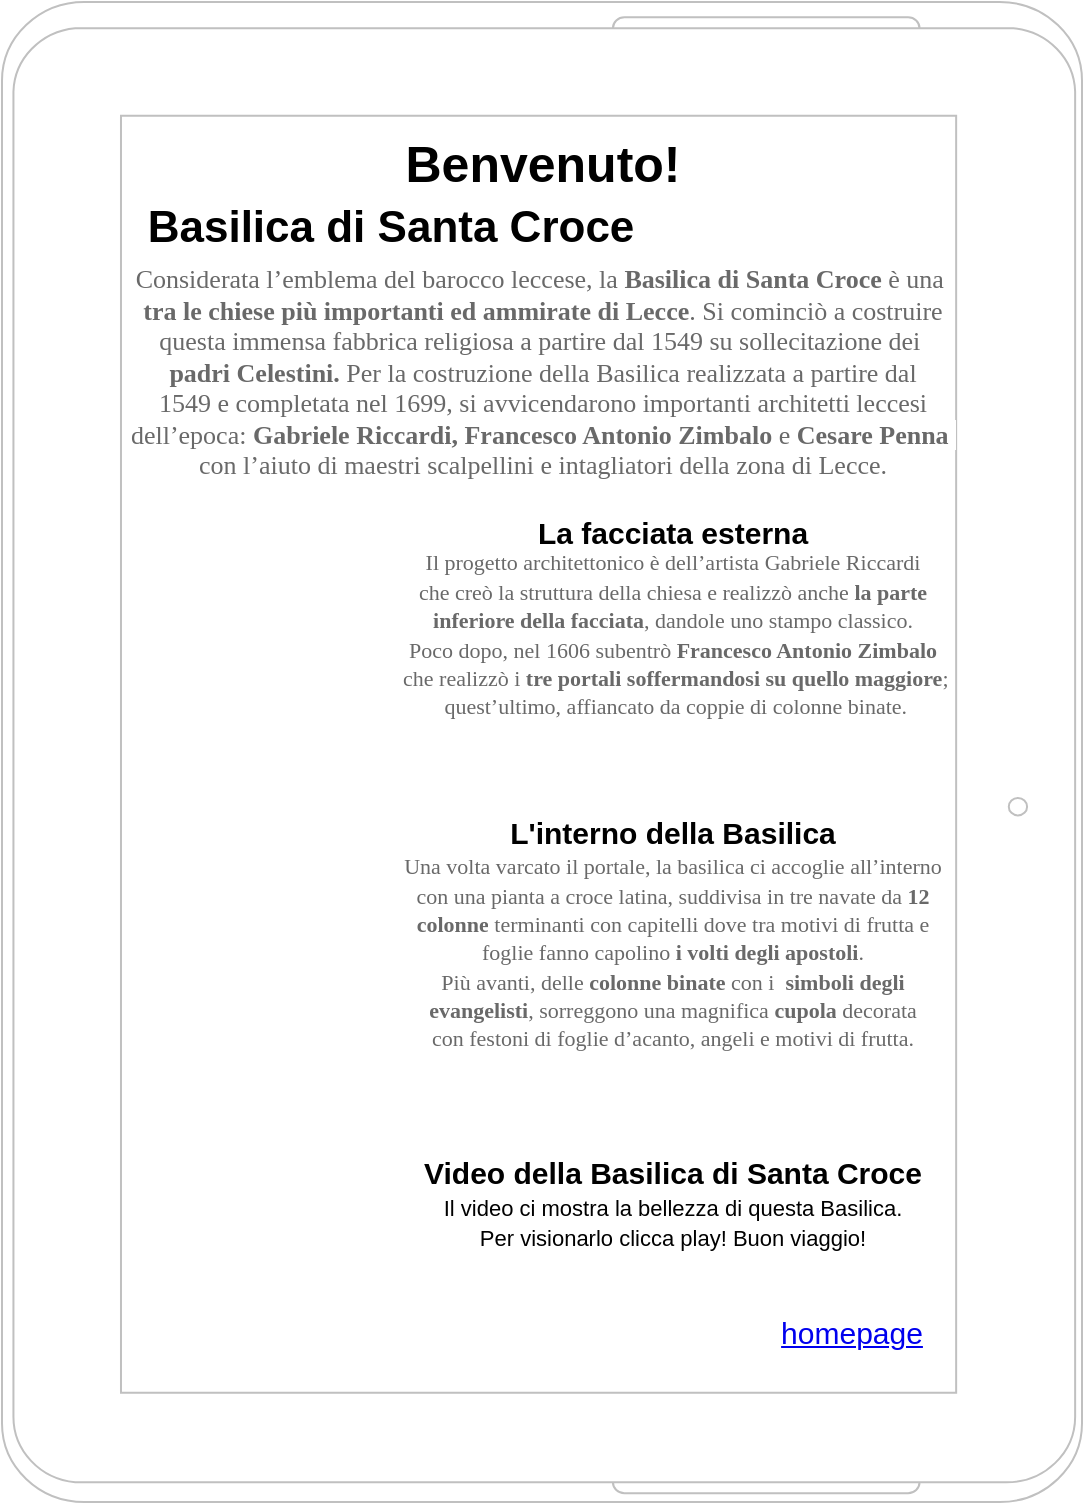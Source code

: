 <mxfile version="14.4.3" type="github">
  <diagram id="eXF1MOfVq8h1YnBQ9vYL" name="Page-1">
    <mxGraphModel dx="868" dy="1651" grid="1" gridSize="10" guides="1" tooltips="1" connect="1" arrows="1" fold="1" page="1" pageScale="1" pageWidth="827" pageHeight="1169" math="0" shadow="0">
      <root>
        <mxCell id="0" />
        <mxCell id="1" parent="0" />
        <mxCell id="5MQcyXiMhIROIPX3yQn8-9" value="" style="verticalLabelPosition=bottom;verticalAlign=top;html=1;shadow=0;dashed=0;strokeWidth=1;shape=mxgraph.android.tab2;strokeColor=#c0c0c0;" parent="1" vertex="1">
          <mxGeometry x="90" y="-855" width="540" height="750" as="geometry" />
        </mxCell>
        <mxCell id="5MQcyXiMhIROIPX3yQn8-10" value="&lt;font&gt;&lt;b&gt;&lt;br&gt;&lt;font style=&quot;font-size: 22px&quot;&gt;Basilica di Santa Croce&lt;/font&gt;&lt;/b&gt;&lt;/font&gt;" style="text;html=1;resizable=0;autosize=1;align=center;verticalAlign=middle;points=[];fillColor=none;strokeColor=none;rounded=0;" parent="1" vertex="1">
          <mxGeometry x="154" y="-770" width="260" height="40" as="geometry" />
        </mxCell>
        <mxCell id="5MQcyXiMhIROIPX3yQn8-11" value="&lt;font size=&quot;1&quot;&gt;&lt;b style=&quot;font-size: 25px&quot;&gt;Benvenuto!&lt;/b&gt;&lt;/font&gt;" style="text;html=1;resizable=0;autosize=1;align=center;verticalAlign=middle;points=[];fillColor=none;strokeColor=none;rounded=0;" parent="1" vertex="1">
          <mxGeometry x="285" y="-790" width="150" height="30" as="geometry" />
        </mxCell>
        <mxCell id="5MQcyXiMhIROIPX3yQn8-15" value="" style="shape=image;html=1;verticalAlign=top;verticalLabelPosition=bottom;labelBackgroundColor=#ffffff;imageAspect=0;aspect=fixed;image=https://cdn4.iconfinder.com/data/icons/48-bubbles/48/23.Videos-128.png" parent="1" vertex="1">
          <mxGeometry x="157" y="-298" width="128" height="128" as="geometry" />
        </mxCell>
        <mxCell id="5MQcyXiMhIROIPX3yQn8-16" value="" style="shape=image;html=1;verticalAlign=top;verticalLabelPosition=bottom;labelBackgroundColor=#ffffff;imageAspect=0;aspect=fixed;image=https://cdn1.iconfinder.com/data/icons/web-and-mobile-in-square/100/WebInSquare_1.5EXTENDED-24-128.png" parent="1" vertex="1">
          <mxGeometry x="157" y="-600" width="128" height="128" as="geometry" />
        </mxCell>
        <mxCell id="5MQcyXiMhIROIPX3yQn8-17" value="" style="shape=image;html=1;verticalAlign=top;verticalLabelPosition=bottom;labelBackgroundColor=#ffffff;imageAspect=0;aspect=fixed;image=https://cdn1.iconfinder.com/data/icons/web-and-mobile-in-square/100/WebInSquare_1.5EXTENDED-24-128.png" parent="1" vertex="1">
          <mxGeometry x="157" y="-450" width="128" height="128" as="geometry" />
        </mxCell>
        <UserObject label="&lt;span style=&quot;font-size: 15px&quot;&gt;homepage&lt;/span&gt;" link="https://www.HOMEPAGE.it" id="5MQcyXiMhIROIPX3yQn8-20">
          <mxCell style="text;html=1;strokeColor=none;fillColor=none;whiteSpace=wrap;align=center;verticalAlign=middle;fontColor=#0000EE;fontStyle=4;" parent="1" vertex="1">
            <mxGeometry x="480" y="-210" width="70" height="40" as="geometry" />
          </mxCell>
        </UserObject>
        <mxCell id="5MQcyXiMhIROIPX3yQn8-21" value="&lt;font style=&quot;font-size: 15px&quot;&gt;&lt;b&gt;La facciata esterna&lt;/b&gt;&lt;/font&gt;" style="text;html=1;resizable=0;autosize=1;align=center;verticalAlign=middle;points=[];fillColor=none;strokeColor=none;rounded=0;" parent="1" vertex="1">
          <mxGeometry x="350" y="-600" width="150" height="20" as="geometry" />
        </mxCell>
        <mxCell id="5MQcyXiMhIROIPX3yQn8-26" value="&lt;font style=&quot;font-size: 13px&quot;&gt;&lt;span style=&quot;color: rgb(105 , 105 , 105) ; font-family: &amp;#34;lora&amp;#34; , serif ; background-color: rgb(255 , 255 , 255)&quot;&gt;Considerata l’emblema del barocco leccese, la&amp;nbsp;&lt;/span&gt;&lt;span style=&quot;box-sizing: border-box ; font-weight: 700 ; color: rgb(105 , 105 , 105) ; font-family: &amp;#34;lora&amp;#34; , serif ; background-color: rgb(255 , 255 , 255)&quot;&gt;Basilica di Santa Croce&lt;/span&gt;&lt;span style=&quot;color: rgb(105 , 105 , 105) ; font-family: &amp;#34;lora&amp;#34; , serif ; background-color: rgb(255 , 255 , 255)&quot;&gt;&amp;nbsp;è una&amp;nbsp;&lt;br&gt;&lt;/span&gt;&lt;span style=&quot;box-sizing: border-box ; font-weight: 700 ; color: rgb(105 , 105 , 105) ; font-family: &amp;#34;lora&amp;#34; , serif ; background-color: rgb(255 , 255 , 255)&quot;&gt;tra le chiese più importanti ed ammirate di Lecce&lt;/span&gt;&lt;span style=&quot;color: rgb(105 , 105 , 105) ; font-family: &amp;#34;lora&amp;#34; , serif ; background-color: rgb(255 , 255 , 255)&quot;&gt;. Si cominciò a costruire &lt;br&gt;questa immensa fabbrica religiosa a partire dal 1549 su sollecitazione dei&amp;nbsp;&lt;br&gt;&lt;/span&gt;&lt;/font&gt;&lt;span style=&quot;box-sizing: border-box ; font-weight: 700 ; color: rgb(105 , 105 , 105) ; font-family: &amp;#34;lora&amp;#34; , serif ; background-color: rgb(255 , 255 , 255) ; font-size: 13px&quot;&gt;&lt;font style=&quot;font-size: 13px&quot;&gt;padri Celestini.&amp;nbsp;&lt;span style=&quot;font-weight: 400&quot;&gt;Per la costruzione della Basilica realizzata a partire dal &lt;br&gt;1549 e completata nel 1699, si avvicendarono importanti architetti leccesi &lt;br&gt;dell’epoca:&amp;nbsp;&lt;/span&gt;&lt;span style=&quot;box-sizing: border-box&quot;&gt;Gabriele Riccardi, Francesco Antonio Zimbalo&lt;/span&gt;&lt;span style=&quot;font-weight: 400&quot;&gt;&amp;nbsp;e&lt;/span&gt;&lt;span style=&quot;box-sizing: border-box&quot;&gt;&amp;nbsp;Cesare Penna&amp;nbsp;&lt;br&gt;&lt;/span&gt;&lt;span style=&quot;font-weight: 400&quot;&gt;con l’aiuto di maestri scalpellini e intagliatori della zona di Lecce.&lt;/span&gt;&lt;/font&gt;&lt;br&gt;&lt;/span&gt;" style="text;html=1;resizable=0;autosize=1;align=center;verticalAlign=middle;points=[];fillColor=none;strokeColor=none;rounded=0;" parent="1" vertex="1">
          <mxGeometry x="145" y="-720" width="430" height="100" as="geometry" />
        </mxCell>
        <mxCell id="5MQcyXiMhIROIPX3yQn8-27" value="&lt;font style=&quot;font-size: 11px&quot;&gt;&lt;span style=&quot;color: rgb(105 , 105 , 105) ; font-family: &amp;#34;lora&amp;#34; , serif ; background-color: rgb(255 , 255 , 255)&quot;&gt;Il progetto architettonico è dell’artista Gabriele Riccardi &lt;br&gt;che creò la struttura della chiesa e realizzò anche&amp;nbsp;&lt;/span&gt;&lt;span style=&quot;box-sizing: border-box ; font-weight: 700 ; color: rgb(105 , 105 , 105) ; font-family: &amp;#34;lora&amp;#34; , serif ; background-color: rgb(255 , 255 , 255)&quot;&gt;la parte&lt;br&gt;inferiore della facciata&lt;/span&gt;&lt;span style=&quot;color: rgb(105 , 105 , 105) ; font-family: &amp;#34;lora&amp;#34; , serif ; background-color: rgb(255 , 255 , 255)&quot;&gt;, dandole uno stampo classico.&lt;br&gt;&lt;/span&gt;&lt;span style=&quot;color: rgb(105 , 105 , 105) ; font-family: &amp;#34;lora&amp;#34; , serif ; background-color: rgb(255 , 255 , 255)&quot;&gt;Poco dopo, nel 1606 subentrò&amp;nbsp;&lt;/span&gt;&lt;span style=&quot;box-sizing: border-box ; font-weight: 700 ; color: rgb(105 , 105 , 105) ; font-family: &amp;#34;lora&amp;#34; , serif ; background-color: rgb(255 , 255 , 255)&quot;&gt;Francesco Antonio Zimbalo&lt;br&gt;&lt;/span&gt;&lt;span style=&quot;color: rgb(105 , 105 , 105) ; font-family: &amp;#34;lora&amp;#34; , serif ; background-color: rgb(255 , 255 , 255)&quot;&gt;&amp;nbsp;che realizzò i&amp;nbsp;&lt;/span&gt;&lt;span style=&quot;box-sizing: border-box ; font-weight: 700 ; color: rgb(105 , 105 , 105) ; font-family: &amp;#34;lora&amp;#34; , serif ; background-color: rgb(255 , 255 , 255)&quot;&gt;tre portali soffermandosi su quello maggiore&lt;/span&gt;&lt;span style=&quot;color: rgb(105 , 105 , 105) ; font-family: &amp;#34;lora&amp;#34; , serif ; background-color: rgb(255 , 255 , 255)&quot;&gt;;&lt;br&gt;&amp;nbsp;quest’ultimo, affiancato da coppie di colonne binate.&lt;/span&gt;&lt;/font&gt;" style="text;html=1;resizable=0;autosize=1;align=center;verticalAlign=middle;points=[];fillColor=none;strokeColor=none;rounded=0;" parent="1" vertex="1">
          <mxGeometry x="280" y="-584" width="290" height="90" as="geometry" />
        </mxCell>
        <mxCell id="5MQcyXiMhIROIPX3yQn8-28" value="&lt;b&gt;&lt;font style=&quot;font-size: 15px&quot;&gt;L&#39;interno della Basilica&lt;/font&gt;&lt;/b&gt;" style="text;html=1;resizable=0;autosize=1;align=center;verticalAlign=middle;points=[];fillColor=none;strokeColor=none;rounded=0;" parent="1" vertex="1">
          <mxGeometry x="335" y="-450" width="180" height="20" as="geometry" />
        </mxCell>
        <mxCell id="5MQcyXiMhIROIPX3yQn8-29" value="&lt;font style=&quot;font-size: 11px&quot;&gt;&lt;span style=&quot;color: rgb(105 , 105 , 105) ; font-family: &amp;#34;lora&amp;#34; , serif ; background-color: rgb(255 , 255 , 255)&quot;&gt;Una volta varcato il portale, la basilica ci accoglie all’interno &lt;br&gt;con una pianta a croce latina, suddivisa in tre navate da&amp;nbsp;&lt;/span&gt;&lt;span style=&quot;box-sizing: border-box ; font-weight: 700 ; color: rgb(105 , 105 , 105) ; font-family: &amp;#34;lora&amp;#34; , serif ; background-color: rgb(255 , 255 , 255)&quot;&gt;12 &lt;br&gt;colonne&lt;/span&gt;&lt;span style=&quot;color: rgb(105 , 105 , 105) ; font-family: &amp;#34;lora&amp;#34; , serif ; background-color: rgb(255 , 255 , 255)&quot;&gt;&amp;nbsp;terminanti con capitelli dove tra motivi di frutta e &lt;br&gt;foglie fanno capolino&amp;nbsp;&lt;/span&gt;&lt;span style=&quot;box-sizing: border-box ; font-weight: 700 ; color: rgb(105 , 105 , 105) ; font-family: &amp;#34;lora&amp;#34; , serif ; background-color: rgb(255 , 255 , 255)&quot;&gt;i volti degli apostoli&lt;/span&gt;&lt;span style=&quot;color: rgb(105 , 105 , 105) ; font-family: &amp;#34;lora&amp;#34; , serif ; background-color: rgb(255 , 255 , 255)&quot;&gt;. &lt;br&gt;Più avanti, delle&amp;nbsp;&lt;/span&gt;&lt;span style=&quot;box-sizing: border-box ; font-weight: 700 ; color: rgb(105 , 105 , 105) ; font-family: &amp;#34;lora&amp;#34; , serif ; background-color: rgb(255 , 255 , 255)&quot;&gt;colonne binate&lt;/span&gt;&lt;span style=&quot;color: rgb(105 , 105 , 105) ; font-family: &amp;#34;lora&amp;#34; , serif ; background-color: rgb(255 , 255 , 255)&quot;&gt;&amp;nbsp;con i&amp;nbsp;&amp;nbsp;&lt;/span&gt;&lt;span style=&quot;box-sizing: border-box ; font-weight: 700 ; color: rgb(105 , 105 , 105) ; font-family: &amp;#34;lora&amp;#34; , serif ; background-color: rgb(255 , 255 , 255)&quot;&gt;simboli degli &lt;br&gt;evangelisti&lt;/span&gt;&lt;span style=&quot;color: rgb(105 , 105 , 105) ; font-family: &amp;#34;lora&amp;#34; , serif ; background-color: rgb(255 , 255 , 255)&quot;&gt;, sorreggono una magnifica&amp;nbsp;&lt;/span&gt;&lt;span style=&quot;box-sizing: border-box ; font-weight: 700 ; color: rgb(105 , 105 , 105) ; font-family: &amp;#34;lora&amp;#34; , serif ; background-color: rgb(255 , 255 , 255)&quot;&gt;cupola&lt;/span&gt;&lt;span style=&quot;color: rgb(105 , 105 , 105) ; font-family: &amp;#34;lora&amp;#34; , serif ; background-color: rgb(255 , 255 , 255)&quot;&gt;&amp;nbsp;decorata &lt;br&gt;con festoni di foglie d’acanto, angeli e motivi di frutta.&lt;/span&gt;&lt;/font&gt;" style="text;html=1;resizable=0;autosize=1;align=center;verticalAlign=middle;points=[];fillColor=none;strokeColor=none;rounded=0;" parent="1" vertex="1">
          <mxGeometry x="285" y="-430" width="280" height="100" as="geometry" />
        </mxCell>
        <mxCell id="vohZQKObtKrPhROO-VYq-1" value="&lt;font style=&quot;font-size: 15px&quot;&gt;&lt;b&gt;Video della Basilica di Santa Croce&lt;/b&gt;&lt;/font&gt;" style="text;html=1;resizable=0;autosize=1;align=center;verticalAlign=middle;points=[];fillColor=none;strokeColor=none;rounded=0;" vertex="1" parent="1">
          <mxGeometry x="295" y="-280" width="260" height="20" as="geometry" />
        </mxCell>
        <mxCell id="vohZQKObtKrPhROO-VYq-2" value="&lt;font style=&quot;font-size: 11px&quot;&gt;Il video ci mostra la bellezza di questa Basilica. &lt;br&gt;Per visionarlo clicca play! Buon viaggio!&lt;/font&gt;" style="text;html=1;resizable=0;autosize=1;align=center;verticalAlign=middle;points=[];fillColor=none;strokeColor=none;rounded=0;" vertex="1" parent="1">
          <mxGeometry x="305" y="-260" width="240" height="30" as="geometry" />
        </mxCell>
      </root>
    </mxGraphModel>
  </diagram>
</mxfile>
